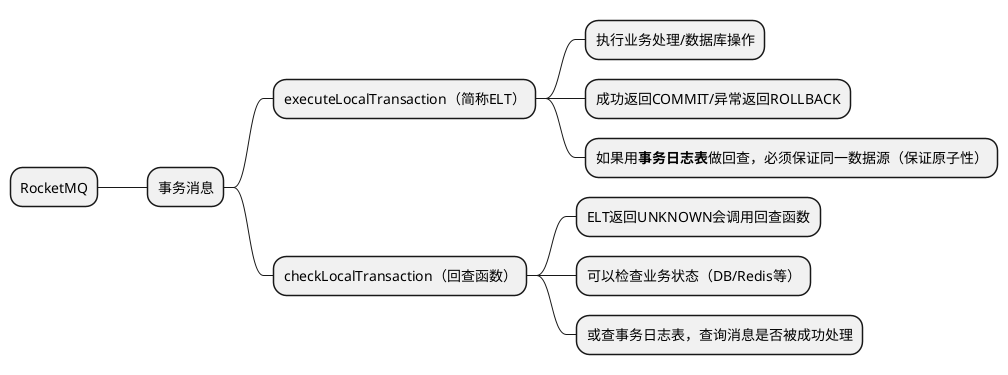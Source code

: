 @startmindmap
'https://plantuml.com/mindmap-diagram

* RocketMQ
** 事务消息
*** executeLocalTransaction（简称ELT）
**** 执行业务处理/数据库操作
**** 成功返回COMMIT/异常返回ROLLBACK
**** 如果用**事务日志表**做回查，必须保证同一数据源（保证原子性）
*** checkLocalTransaction（回查函数）
**** ELT返回UNKNOWN会调用回查函数
**** 可以检查业务状态（DB/Redis等）
**** 或查事务日志表，查询消息是否被成功处理

@endmindmap

